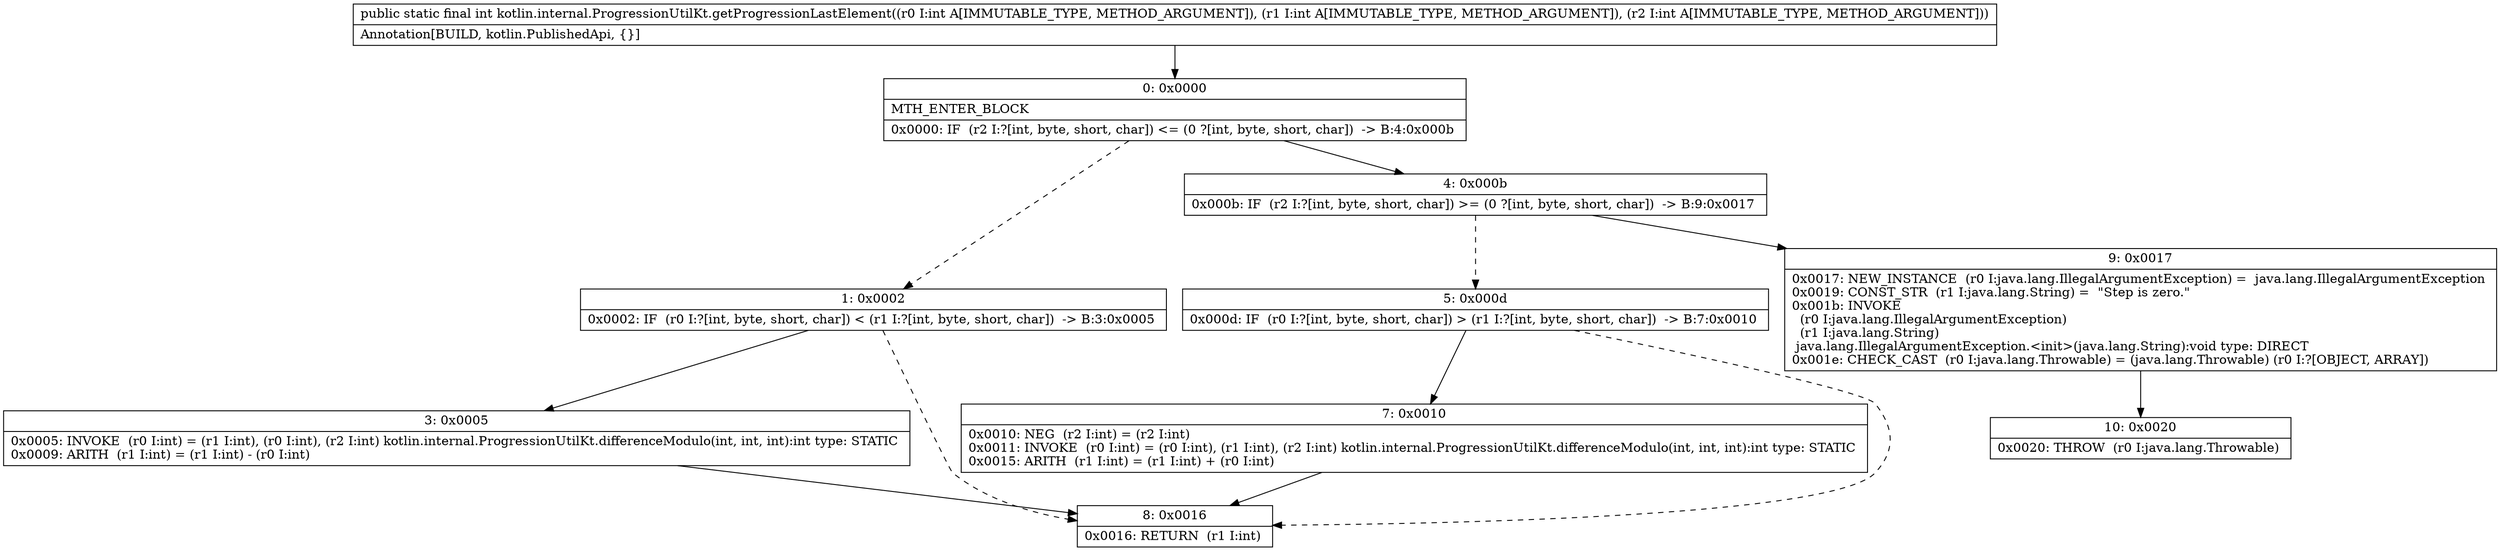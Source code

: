 digraph "CFG forkotlin.internal.ProgressionUtilKt.getProgressionLastElement(III)I" {
Node_0 [shape=record,label="{0\:\ 0x0000|MTH_ENTER_BLOCK\l|0x0000: IF  (r2 I:?[int, byte, short, char]) \<= (0 ?[int, byte, short, char])  \-\> B:4:0x000b \l}"];
Node_1 [shape=record,label="{1\:\ 0x0002|0x0002: IF  (r0 I:?[int, byte, short, char]) \< (r1 I:?[int, byte, short, char])  \-\> B:3:0x0005 \l}"];
Node_3 [shape=record,label="{3\:\ 0x0005|0x0005: INVOKE  (r0 I:int) = (r1 I:int), (r0 I:int), (r2 I:int) kotlin.internal.ProgressionUtilKt.differenceModulo(int, int, int):int type: STATIC \l0x0009: ARITH  (r1 I:int) = (r1 I:int) \- (r0 I:int) \l}"];
Node_4 [shape=record,label="{4\:\ 0x000b|0x000b: IF  (r2 I:?[int, byte, short, char]) \>= (0 ?[int, byte, short, char])  \-\> B:9:0x0017 \l}"];
Node_5 [shape=record,label="{5\:\ 0x000d|0x000d: IF  (r0 I:?[int, byte, short, char]) \> (r1 I:?[int, byte, short, char])  \-\> B:7:0x0010 \l}"];
Node_7 [shape=record,label="{7\:\ 0x0010|0x0010: NEG  (r2 I:int) = (r2 I:int) \l0x0011: INVOKE  (r0 I:int) = (r0 I:int), (r1 I:int), (r2 I:int) kotlin.internal.ProgressionUtilKt.differenceModulo(int, int, int):int type: STATIC \l0x0015: ARITH  (r1 I:int) = (r1 I:int) + (r0 I:int) \l}"];
Node_8 [shape=record,label="{8\:\ 0x0016|0x0016: RETURN  (r1 I:int) \l}"];
Node_9 [shape=record,label="{9\:\ 0x0017|0x0017: NEW_INSTANCE  (r0 I:java.lang.IllegalArgumentException) =  java.lang.IllegalArgumentException \l0x0019: CONST_STR  (r1 I:java.lang.String) =  \"Step is zero.\" \l0x001b: INVOKE  \l  (r0 I:java.lang.IllegalArgumentException)\l  (r1 I:java.lang.String)\l java.lang.IllegalArgumentException.\<init\>(java.lang.String):void type: DIRECT \l0x001e: CHECK_CAST  (r0 I:java.lang.Throwable) = (java.lang.Throwable) (r0 I:?[OBJECT, ARRAY]) \l}"];
Node_10 [shape=record,label="{10\:\ 0x0020|0x0020: THROW  (r0 I:java.lang.Throwable) \l}"];
MethodNode[shape=record,label="{public static final int kotlin.internal.ProgressionUtilKt.getProgressionLastElement((r0 I:int A[IMMUTABLE_TYPE, METHOD_ARGUMENT]), (r1 I:int A[IMMUTABLE_TYPE, METHOD_ARGUMENT]), (r2 I:int A[IMMUTABLE_TYPE, METHOD_ARGUMENT]))  | Annotation[BUILD, kotlin.PublishedApi, \{\}]\l}"];
MethodNode -> Node_0;
Node_0 -> Node_1[style=dashed];
Node_0 -> Node_4;
Node_1 -> Node_3;
Node_1 -> Node_8[style=dashed];
Node_3 -> Node_8;
Node_4 -> Node_5[style=dashed];
Node_4 -> Node_9;
Node_5 -> Node_7;
Node_5 -> Node_8[style=dashed];
Node_7 -> Node_8;
Node_9 -> Node_10;
}

